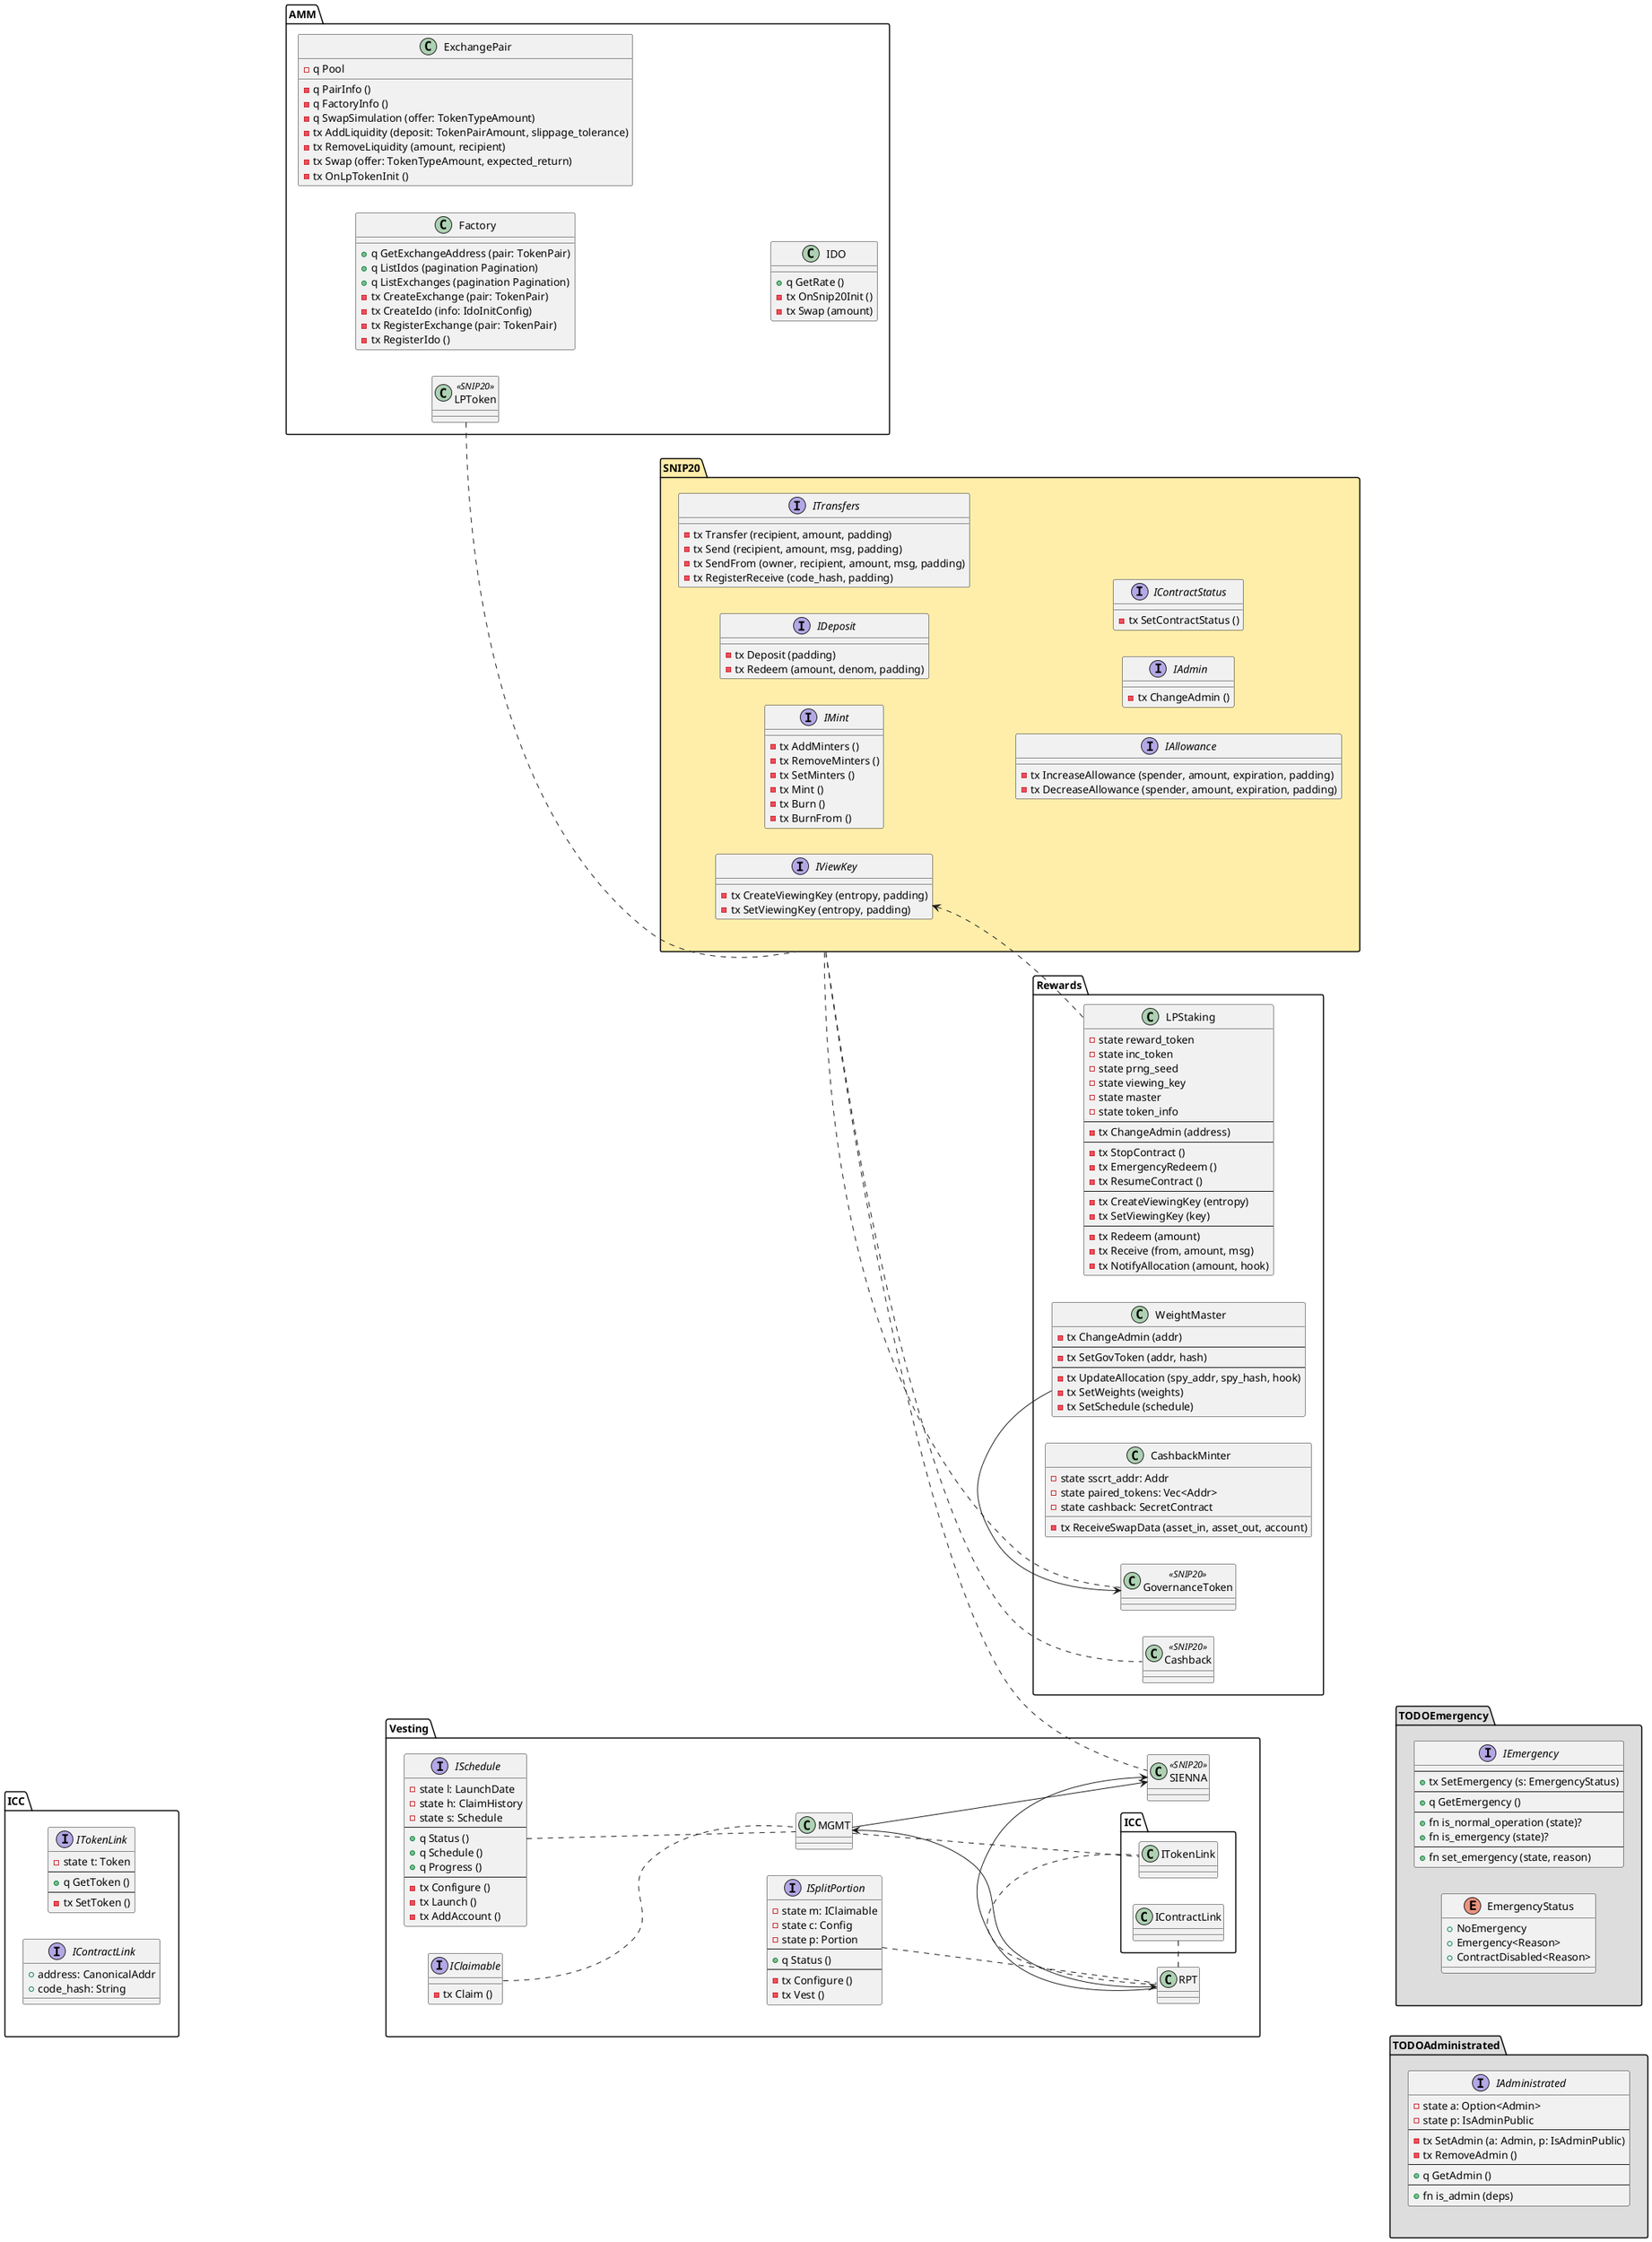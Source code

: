 @startuml

skinparam shadowing false
left to right direction

namespace SNIP20 #ffeeaa {
  interface IMint {
    - tx AddMinters ()
    - tx RemoveMinters ()
    - tx SetMinters ()
    - tx Mint ()
    - tx Burn ()
    - tx BurnFrom ()
  }
  interface IDeposit {
    - tx Deposit (padding)
    - tx Redeem (amount, denom, padding)
  }
  interface IViewKey {
    - tx CreateViewingKey (entropy, padding)
    - tx SetViewingKey (entropy, padding)
  }
  interface ITransfers {
    - tx Transfer (recipient, amount, padding)
    - tx Send (recipient, amount, msg, padding)
    - tx SendFrom (owner, recipient, amount, msg, padding)
    - tx RegisterReceive (code_hash, padding)
  }
  interface IAllowance {
    - tx IncreaseAllowance (spender, amount, expiration, padding)
    - tx DecreaseAllowance (spender, amount, expiration, padding)
  }
  interface IAdmin {
    - tx ChangeAdmin ()
  }
  interface IContractStatus {
    - tx SetContractStatus ()
  }
}

namespace Vesting {
  interface IClaimable {
    - tx Claim ()
  }
  
  interface ISchedule {
    - state l: LaunchDate
    - state h: ClaimHistory
    - state s: Schedule
    --
    + q Status ()
    + q Schedule ()
    + q Progress ()
    --
    - tx Configure ()
    - tx Launch ()
    - tx AddAccount ()
  }

  interface ISplitPortion {
    - state m: IClaimable
    - state c: Config
    - state p: Portion
    --
    + q Status ()
    --
    - tx Configure ()
    - tx Vest ()
  }

  class SIENNA <<SNIP20>> {}
  SIENNA .u. SNIP20

  class MGMT {}
  MGMT .d. ICC.ITokenLink
  MGMT .u. Vesting.ISchedule
  MGMT .u. Vesting.IClaimable
  Vesting.IClaimable -r[hidden]- Vesting.ISchedule

  MGMT <=> RPT
  MGMT =u=> SIENNA
  RPT => SIENNA

  class RPT {}
  RPT .r. ICC.ITokenLink
  RPT .r. ICC.IContractLink
  RPT .u. Vesting.ISplitPortion
}

namespace ICC {
  interface ITokenLink {
    - state t: Token
    --
    + q GetToken ()
    --
    - tx SetToken ()
  }

  interface IContractLink {
    + address: CanonicalAddr
    + code_hash: String
  }
}

namespace AMM {
  class Factory {
    + q GetExchangeAddress (pair: TokenPair)
    + q ListIdos (pagination Pagination)
    + q ListExchanges (pagination Pagination)
    - tx CreateExchange (pair: TokenPair)
    - tx CreateIdo (info: IdoInitConfig)
    - tx RegisterExchange (pair: TokenPair)
    - tx RegisterIdo ()
  }

  class ExchangePair {
    - q PairInfo ()
    - q FactoryInfo ()
    - q Pool
    - q SwapSimulation (offer: TokenTypeAmount)
    - tx AddLiquidity (deposit: TokenPairAmount, slippage_tolerance)
    - tx RemoveLiquidity (amount, recipient)
    - tx Swap (offer: TokenTypeAmount, expected_return)
    - tx OnLpTokenInit ()
  }

  class LPToken <<SNIP20>> {}
  LPToken .d. SNIP20

  class IDO {
    + q GetRate ()
    - tx OnSnip20Init ()
    - tx Swap (amount)
  }
}

namespace Rewards {
  class WeightMaster {
    - tx ChangeAdmin (addr)
    --
    - tx SetGovToken (addr, hash)
    --
    - tx UpdateAllocation (spy_addr, spy_hash, hook)
    - tx SetWeights (weights)
    - tx SetSchedule (schedule)
  }
  
  class GovernanceToken <<SNIP20>> {}
  GovernanceToken .u. SNIP20

  class CashbackMinter {
    - state sscrt_addr: Addr
    - state paired_tokens: Vec<Addr>
    - state cashback: SecretContract
    - tx ReceiveSwapData (asset_in, asset_out, account)
  }
  
  class Cashback <<SNIP20>> {}
  Cashback .u. SNIP20
  
  class LPStaking {
    - state reward_token
    - state inc_token
    - state prng_seed
    - state viewing_key
    - state master
    - state token_info
    --
    - tx ChangeAdmin (address)
    --
    - tx StopContract ()
    - tx EmergencyRedeem ()
    - tx ResumeContract ()
    --
    - tx CreateViewingKey (entropy)
    - tx SetViewingKey (key)
    --
    - tx Redeem (amount)
    - tx Receive (from, amount, msg)
    - tx NotifyAllocation (amount, hook)
  }
  LPStaking ..> SNIP20.IViewKey

  WeightMaster -l-> GovernanceToken
}


namespace TODOEmergency #DDDDDD {
  interface IEmergency {
    --
    + tx SetEmergency (s: EmergencyStatus)
    --
    + q GetEmergency ()
    --
    + fn is_normal_operation (state)?
    + fn is_emergency (state)?
    --
    + fn set_emergency (state, reason)
  }
  enum EmergencyStatus {
    + NoEmergency
    + Emergency<Reason>
    + ContractDisabled<Reason>
  }
}

namespace TODOAdministrated #DDDDDD {
  interface IAdministrated {
    - state a: Option<Admin>
    - state p: IsAdminPublic
    --
    - tx SetAdmin (a: Admin, p: IsAdminPublic)
    - tx RemoveAdmin ()
    --
    + q GetAdmin ()
    --
    + fn is_admin (deps)
  }

}

Vesting --d[hidden]-- TODOAdministrated
Vesting --d[hidden]-- TODOEmergency
Vesting --u[hidden]-- ICC

@enduml
